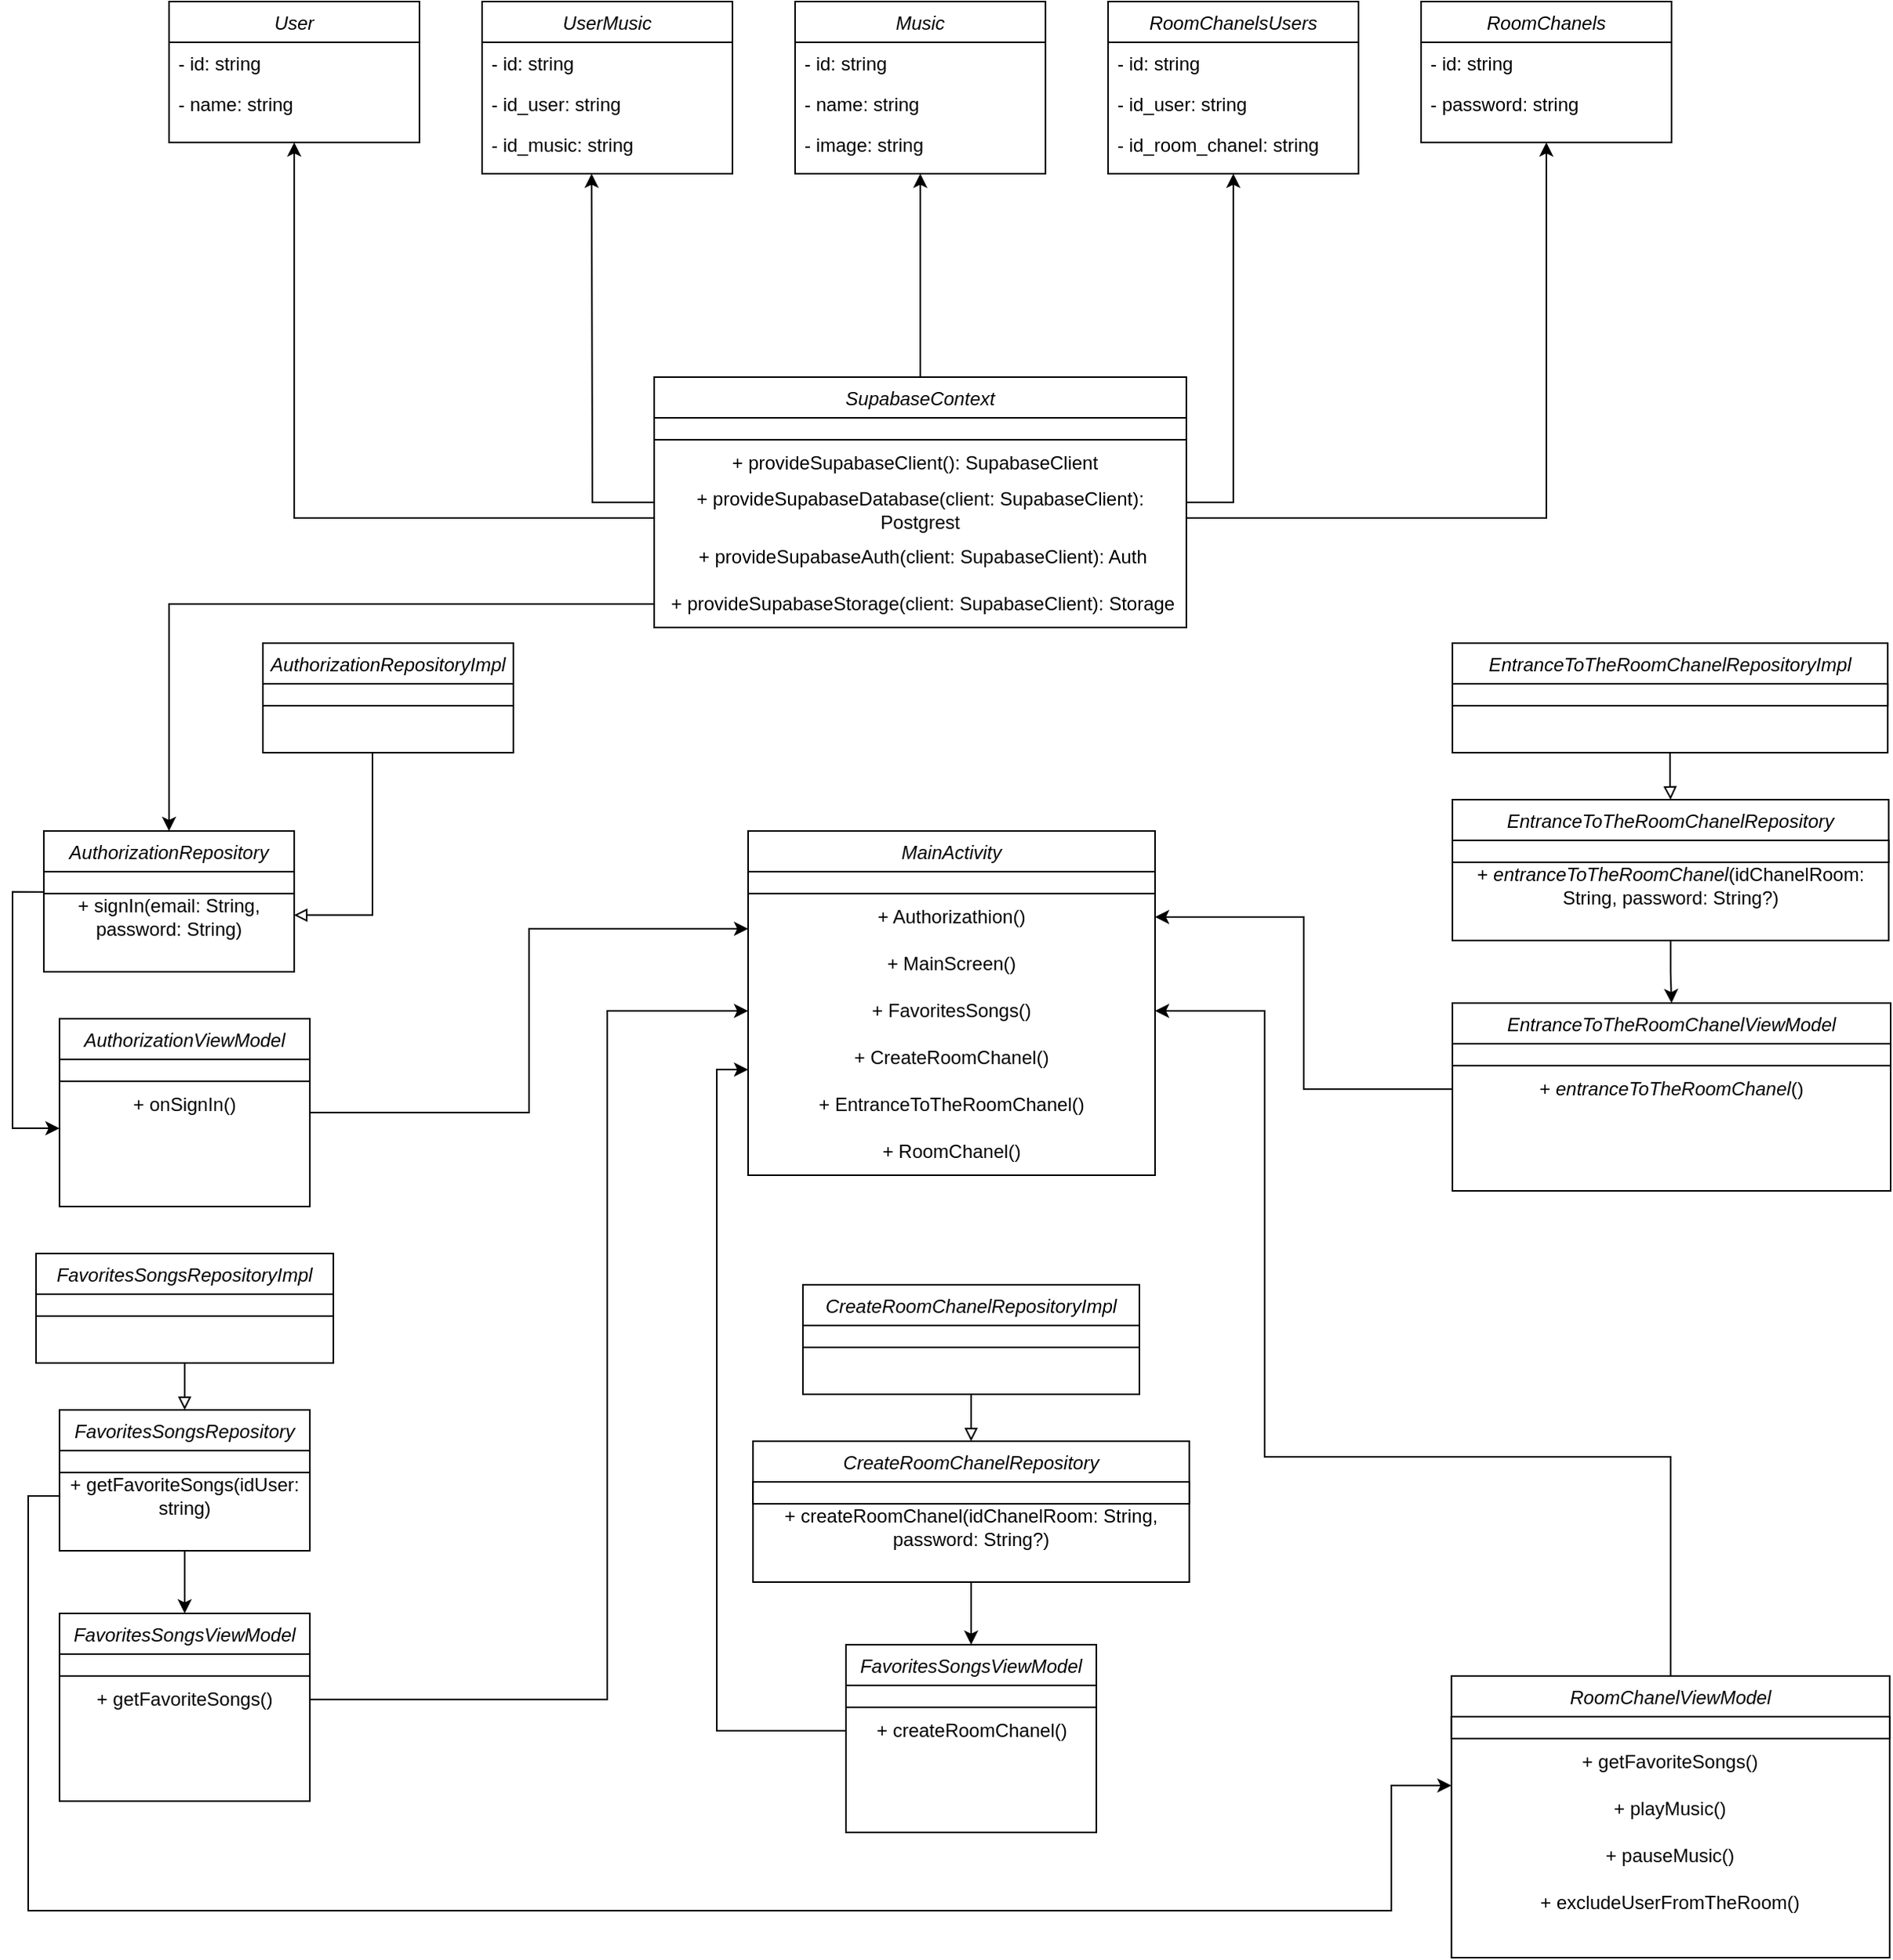 <mxfile version="26.0.16">
  <diagram id="C5RBs43oDa-KdzZeNtuy" name="Page-1">
    <mxGraphModel dx="2745" dy="2070" grid="1" gridSize="10" guides="1" tooltips="1" connect="1" arrows="1" fold="1" page="1" pageScale="1" pageWidth="827" pageHeight="1169" math="0" shadow="0">
      <root>
        <mxCell id="WIyWlLk6GJQsqaUBKTNV-0" />
        <mxCell id="WIyWlLk6GJQsqaUBKTNV-1" parent="WIyWlLk6GJQsqaUBKTNV-0" />
        <mxCell id="zkfFHV4jXpPFQw0GAbJ--0" value="User" style="swimlane;fontStyle=2;align=center;verticalAlign=top;childLayout=stackLayout;horizontal=1;startSize=26;horizontalStack=0;resizeParent=1;resizeLast=0;collapsible=1;marginBottom=0;rounded=0;shadow=0;strokeWidth=1;" parent="WIyWlLk6GJQsqaUBKTNV-1" vertex="1">
          <mxGeometry x="160" y="120" width="160" height="90" as="geometry">
            <mxRectangle x="230" y="140" width="160" height="26" as="alternateBounds" />
          </mxGeometry>
        </mxCell>
        <mxCell id="zkfFHV4jXpPFQw0GAbJ--1" value="- id: string" style="text;align=left;verticalAlign=top;spacingLeft=4;spacingRight=4;overflow=hidden;rotatable=0;points=[[0,0.5],[1,0.5]];portConstraint=eastwest;" parent="zkfFHV4jXpPFQw0GAbJ--0" vertex="1">
          <mxGeometry y="26" width="160" height="26" as="geometry" />
        </mxCell>
        <mxCell id="zkfFHV4jXpPFQw0GAbJ--2" value="- name: string" style="text;align=left;verticalAlign=top;spacingLeft=4;spacingRight=4;overflow=hidden;rotatable=0;points=[[0,0.5],[1,0.5]];portConstraint=eastwest;rounded=0;shadow=0;html=0;" parent="zkfFHV4jXpPFQw0GAbJ--0" vertex="1">
          <mxGeometry y="52" width="160" height="26" as="geometry" />
        </mxCell>
        <mxCell id="KlDe7rJjHXqxftYB2pDh-5" value="Music" style="swimlane;fontStyle=2;align=center;verticalAlign=top;childLayout=stackLayout;horizontal=1;startSize=26;horizontalStack=0;resizeParent=1;resizeLast=0;collapsible=1;marginBottom=0;rounded=0;shadow=0;strokeWidth=1;" vertex="1" parent="WIyWlLk6GJQsqaUBKTNV-1">
          <mxGeometry x="560" y="120" width="160" height="110" as="geometry">
            <mxRectangle x="230" y="140" width="160" height="26" as="alternateBounds" />
          </mxGeometry>
        </mxCell>
        <mxCell id="KlDe7rJjHXqxftYB2pDh-6" value="- id: string" style="text;align=left;verticalAlign=top;spacingLeft=4;spacingRight=4;overflow=hidden;rotatable=0;points=[[0,0.5],[1,0.5]];portConstraint=eastwest;" vertex="1" parent="KlDe7rJjHXqxftYB2pDh-5">
          <mxGeometry y="26" width="160" height="26" as="geometry" />
        </mxCell>
        <mxCell id="KlDe7rJjHXqxftYB2pDh-7" value="- name: string" style="text;align=left;verticalAlign=top;spacingLeft=4;spacingRight=4;overflow=hidden;rotatable=0;points=[[0,0.5],[1,0.5]];portConstraint=eastwest;rounded=0;shadow=0;html=0;" vertex="1" parent="KlDe7rJjHXqxftYB2pDh-5">
          <mxGeometry y="52" width="160" height="26" as="geometry" />
        </mxCell>
        <mxCell id="KlDe7rJjHXqxftYB2pDh-8" value="- image: string" style="text;align=left;verticalAlign=top;spacingLeft=4;spacingRight=4;overflow=hidden;rotatable=0;points=[[0,0.5],[1,0.5]];portConstraint=eastwest;rounded=0;shadow=0;html=0;" vertex="1" parent="KlDe7rJjHXqxftYB2pDh-5">
          <mxGeometry y="78" width="160" height="26" as="geometry" />
        </mxCell>
        <mxCell id="KlDe7rJjHXqxftYB2pDh-9" value="UserMusic" style="swimlane;fontStyle=2;align=center;verticalAlign=top;childLayout=stackLayout;horizontal=1;startSize=26;horizontalStack=0;resizeParent=1;resizeLast=0;collapsible=1;marginBottom=0;rounded=0;shadow=0;strokeWidth=1;" vertex="1" parent="WIyWlLk6GJQsqaUBKTNV-1">
          <mxGeometry x="360" y="120" width="160" height="110" as="geometry">
            <mxRectangle x="230" y="140" width="160" height="26" as="alternateBounds" />
          </mxGeometry>
        </mxCell>
        <mxCell id="KlDe7rJjHXqxftYB2pDh-10" value="- id: string" style="text;align=left;verticalAlign=top;spacingLeft=4;spacingRight=4;overflow=hidden;rotatable=0;points=[[0,0.5],[1,0.5]];portConstraint=eastwest;" vertex="1" parent="KlDe7rJjHXqxftYB2pDh-9">
          <mxGeometry y="26" width="160" height="26" as="geometry" />
        </mxCell>
        <mxCell id="KlDe7rJjHXqxftYB2pDh-11" value="- id_user: string" style="text;align=left;verticalAlign=top;spacingLeft=4;spacingRight=4;overflow=hidden;rotatable=0;points=[[0,0.5],[1,0.5]];portConstraint=eastwest;rounded=0;shadow=0;html=0;" vertex="1" parent="KlDe7rJjHXqxftYB2pDh-9">
          <mxGeometry y="52" width="160" height="26" as="geometry" />
        </mxCell>
        <mxCell id="KlDe7rJjHXqxftYB2pDh-12" value="- id_music: string" style="text;align=left;verticalAlign=top;spacingLeft=4;spacingRight=4;overflow=hidden;rotatable=0;points=[[0,0.5],[1,0.5]];portConstraint=eastwest;rounded=0;shadow=0;html=0;" vertex="1" parent="KlDe7rJjHXqxftYB2pDh-9">
          <mxGeometry y="78" width="160" height="26" as="geometry" />
        </mxCell>
        <mxCell id="KlDe7rJjHXqxftYB2pDh-13" value="RoomChanels" style="swimlane;fontStyle=2;align=center;verticalAlign=top;childLayout=stackLayout;horizontal=1;startSize=26;horizontalStack=0;resizeParent=1;resizeLast=0;collapsible=1;marginBottom=0;rounded=0;shadow=0;strokeWidth=1;" vertex="1" parent="WIyWlLk6GJQsqaUBKTNV-1">
          <mxGeometry x="960" y="120" width="160" height="90" as="geometry">
            <mxRectangle x="230" y="140" width="160" height="26" as="alternateBounds" />
          </mxGeometry>
        </mxCell>
        <mxCell id="KlDe7rJjHXqxftYB2pDh-14" value="- id: string" style="text;align=left;verticalAlign=top;spacingLeft=4;spacingRight=4;overflow=hidden;rotatable=0;points=[[0,0.5],[1,0.5]];portConstraint=eastwest;" vertex="1" parent="KlDe7rJjHXqxftYB2pDh-13">
          <mxGeometry y="26" width="160" height="26" as="geometry" />
        </mxCell>
        <mxCell id="KlDe7rJjHXqxftYB2pDh-16" value="- password: string" style="text;align=left;verticalAlign=top;spacingLeft=4;spacingRight=4;overflow=hidden;rotatable=0;points=[[0,0.5],[1,0.5]];portConstraint=eastwest;rounded=0;shadow=0;html=0;" vertex="1" parent="KlDe7rJjHXqxftYB2pDh-13">
          <mxGeometry y="52" width="160" height="26" as="geometry" />
        </mxCell>
        <mxCell id="KlDe7rJjHXqxftYB2pDh-17" value="RoomChanelsUsers" style="swimlane;fontStyle=2;align=center;verticalAlign=top;childLayout=stackLayout;horizontal=1;startSize=26;horizontalStack=0;resizeParent=1;resizeLast=0;collapsible=1;marginBottom=0;rounded=0;shadow=0;strokeWidth=1;" vertex="1" parent="WIyWlLk6GJQsqaUBKTNV-1">
          <mxGeometry x="760" y="120" width="160" height="110" as="geometry">
            <mxRectangle x="230" y="140" width="160" height="26" as="alternateBounds" />
          </mxGeometry>
        </mxCell>
        <mxCell id="KlDe7rJjHXqxftYB2pDh-18" value="- id: string" style="text;align=left;verticalAlign=top;spacingLeft=4;spacingRight=4;overflow=hidden;rotatable=0;points=[[0,0.5],[1,0.5]];portConstraint=eastwest;" vertex="1" parent="KlDe7rJjHXqxftYB2pDh-17">
          <mxGeometry y="26" width="160" height="26" as="geometry" />
        </mxCell>
        <mxCell id="KlDe7rJjHXqxftYB2pDh-19" value="- id_user: string" style="text;align=left;verticalAlign=top;spacingLeft=4;spacingRight=4;overflow=hidden;rotatable=0;points=[[0,0.5],[1,0.5]];portConstraint=eastwest;rounded=0;shadow=0;html=0;" vertex="1" parent="KlDe7rJjHXqxftYB2pDh-17">
          <mxGeometry y="52" width="160" height="26" as="geometry" />
        </mxCell>
        <mxCell id="KlDe7rJjHXqxftYB2pDh-20" value="- id_room_chanel: string" style="text;align=left;verticalAlign=top;spacingLeft=4;spacingRight=4;overflow=hidden;rotatable=0;points=[[0,0.5],[1,0.5]];portConstraint=eastwest;rounded=0;shadow=0;html=0;" vertex="1" parent="KlDe7rJjHXqxftYB2pDh-17">
          <mxGeometry y="78" width="160" height="26" as="geometry" />
        </mxCell>
        <mxCell id="KlDe7rJjHXqxftYB2pDh-35" style="edgeStyle=orthogonalEdgeStyle;rounded=0;orthogonalLoop=1;jettySize=auto;html=1;" edge="1" parent="WIyWlLk6GJQsqaUBKTNV-1" source="KlDe7rJjHXqxftYB2pDh-21">
          <mxGeometry relative="1" as="geometry">
            <mxPoint x="430" y="230" as="targetPoint" />
          </mxGeometry>
        </mxCell>
        <mxCell id="KlDe7rJjHXqxftYB2pDh-36" style="edgeStyle=orthogonalEdgeStyle;rounded=0;orthogonalLoop=1;jettySize=auto;html=1;entryX=0.5;entryY=1;entryDx=0;entryDy=0;" edge="1" parent="WIyWlLk6GJQsqaUBKTNV-1" source="KlDe7rJjHXqxftYB2pDh-21" target="KlDe7rJjHXqxftYB2pDh-5">
          <mxGeometry relative="1" as="geometry" />
        </mxCell>
        <mxCell id="KlDe7rJjHXqxftYB2pDh-37" style="edgeStyle=orthogonalEdgeStyle;rounded=0;orthogonalLoop=1;jettySize=auto;html=1;entryX=0.5;entryY=1;entryDx=0;entryDy=0;" edge="1" parent="WIyWlLk6GJQsqaUBKTNV-1" source="KlDe7rJjHXqxftYB2pDh-21" target="KlDe7rJjHXqxftYB2pDh-13">
          <mxGeometry relative="1" as="geometry">
            <Array as="points">
              <mxPoint x="1040" y="450" />
            </Array>
          </mxGeometry>
        </mxCell>
        <mxCell id="KlDe7rJjHXqxftYB2pDh-21" value="SupabaseContext" style="swimlane;fontStyle=2;align=center;verticalAlign=top;childLayout=stackLayout;horizontal=1;startSize=26;horizontalStack=0;resizeParent=1;resizeLast=0;collapsible=1;marginBottom=0;rounded=0;shadow=0;strokeWidth=1;" vertex="1" parent="WIyWlLk6GJQsqaUBKTNV-1">
          <mxGeometry x="470" y="360" width="340" height="160" as="geometry">
            <mxRectangle x="230" y="140" width="160" height="26" as="alternateBounds" />
          </mxGeometry>
        </mxCell>
        <mxCell id="KlDe7rJjHXqxftYB2pDh-29" value="" style="rounded=0;whiteSpace=wrap;html=1;" vertex="1" parent="KlDe7rJjHXqxftYB2pDh-21">
          <mxGeometry y="26" width="340" height="14" as="geometry" />
        </mxCell>
        <mxCell id="KlDe7rJjHXqxftYB2pDh-27" value="+&amp;nbsp;provideSupabaseClient():&amp;nbsp;SupabaseClient&amp;nbsp;&amp;nbsp;" style="text;html=1;align=center;verticalAlign=middle;whiteSpace=wrap;rounded=0;" vertex="1" parent="KlDe7rJjHXqxftYB2pDh-21">
          <mxGeometry y="40" width="340" height="30" as="geometry" />
        </mxCell>
        <mxCell id="KlDe7rJjHXqxftYB2pDh-28" value="+&amp;nbsp;provideSupabaseDatabase(client: SupabaseClient): Postgrest" style="text;html=1;align=center;verticalAlign=middle;whiteSpace=wrap;rounded=0;" vertex="1" parent="KlDe7rJjHXqxftYB2pDh-21">
          <mxGeometry y="70" width="340" height="30" as="geometry" />
        </mxCell>
        <mxCell id="KlDe7rJjHXqxftYB2pDh-32" value="&amp;nbsp;+ provideSupabaseAuth(client: SupabaseClient): Auth" style="text;html=1;align=center;verticalAlign=middle;whiteSpace=wrap;rounded=0;" vertex="1" parent="KlDe7rJjHXqxftYB2pDh-21">
          <mxGeometry y="100" width="340" height="30" as="geometry" />
        </mxCell>
        <mxCell id="KlDe7rJjHXqxftYB2pDh-33" value="&amp;nbsp;+ provideSupabaseStorage(client: SupabaseClient): Storage" style="text;html=1;align=center;verticalAlign=middle;whiteSpace=wrap;rounded=0;" vertex="1" parent="KlDe7rJjHXqxftYB2pDh-21">
          <mxGeometry y="130" width="340" height="30" as="geometry" />
        </mxCell>
        <mxCell id="KlDe7rJjHXqxftYB2pDh-34" style="edgeStyle=orthogonalEdgeStyle;rounded=0;orthogonalLoop=1;jettySize=auto;html=1;entryX=0.5;entryY=1;entryDx=0;entryDy=0;" edge="1" parent="WIyWlLk6GJQsqaUBKTNV-1" source="KlDe7rJjHXqxftYB2pDh-28" target="zkfFHV4jXpPFQw0GAbJ--0">
          <mxGeometry relative="1" as="geometry">
            <Array as="points">
              <mxPoint x="240" y="450" />
            </Array>
          </mxGeometry>
        </mxCell>
        <mxCell id="KlDe7rJjHXqxftYB2pDh-38" style="edgeStyle=orthogonalEdgeStyle;rounded=0;orthogonalLoop=1;jettySize=auto;html=1;entryX=0.5;entryY=1;entryDx=0;entryDy=0;" edge="1" parent="WIyWlLk6GJQsqaUBKTNV-1" source="KlDe7rJjHXqxftYB2pDh-28" target="KlDe7rJjHXqxftYB2pDh-17">
          <mxGeometry relative="1" as="geometry">
            <Array as="points">
              <mxPoint x="840" y="440" />
            </Array>
          </mxGeometry>
        </mxCell>
        <mxCell id="KlDe7rJjHXqxftYB2pDh-39" value="MainActivity" style="swimlane;fontStyle=2;align=center;verticalAlign=top;childLayout=stackLayout;horizontal=1;startSize=26;horizontalStack=0;resizeParent=1;resizeLast=0;collapsible=1;marginBottom=0;rounded=0;shadow=0;strokeWidth=1;" vertex="1" parent="WIyWlLk6GJQsqaUBKTNV-1">
          <mxGeometry x="530" y="650" width="260" height="220" as="geometry">
            <mxRectangle x="230" y="140" width="160" height="26" as="alternateBounds" />
          </mxGeometry>
        </mxCell>
        <mxCell id="KlDe7rJjHXqxftYB2pDh-42" value="" style="rounded=0;whiteSpace=wrap;html=1;" vertex="1" parent="KlDe7rJjHXqxftYB2pDh-39">
          <mxGeometry y="26" width="260" height="14" as="geometry" />
        </mxCell>
        <mxCell id="KlDe7rJjHXqxftYB2pDh-43" value="+ Authorizathion()" style="text;html=1;align=center;verticalAlign=middle;whiteSpace=wrap;rounded=0;" vertex="1" parent="KlDe7rJjHXqxftYB2pDh-39">
          <mxGeometry y="40" width="260" height="30" as="geometry" />
        </mxCell>
        <mxCell id="KlDe7rJjHXqxftYB2pDh-65" value="+ MainScreen()" style="text;html=1;align=center;verticalAlign=middle;whiteSpace=wrap;rounded=0;" vertex="1" parent="KlDe7rJjHXqxftYB2pDh-39">
          <mxGeometry y="70" width="260" height="30" as="geometry" />
        </mxCell>
        <mxCell id="KlDe7rJjHXqxftYB2pDh-66" value="+ FavoritesSongs()" style="text;html=1;align=center;verticalAlign=middle;whiteSpace=wrap;rounded=0;" vertex="1" parent="KlDe7rJjHXqxftYB2pDh-39">
          <mxGeometry y="100" width="260" height="30" as="geometry" />
        </mxCell>
        <mxCell id="KlDe7rJjHXqxftYB2pDh-68" value="+ CreateRoomChanel()" style="text;html=1;align=center;verticalAlign=middle;whiteSpace=wrap;rounded=0;" vertex="1" parent="KlDe7rJjHXqxftYB2pDh-39">
          <mxGeometry y="130" width="260" height="30" as="geometry" />
        </mxCell>
        <mxCell id="KlDe7rJjHXqxftYB2pDh-69" value="+ EntranceToTheRoomChanel()" style="text;html=1;align=center;verticalAlign=middle;whiteSpace=wrap;rounded=0;" vertex="1" parent="KlDe7rJjHXqxftYB2pDh-39">
          <mxGeometry y="160" width="260" height="30" as="geometry" />
        </mxCell>
        <mxCell id="KlDe7rJjHXqxftYB2pDh-104" value="+ RoomChanel()" style="text;html=1;align=center;verticalAlign=middle;whiteSpace=wrap;rounded=0;" vertex="1" parent="KlDe7rJjHXqxftYB2pDh-39">
          <mxGeometry y="190" width="260" height="30" as="geometry" />
        </mxCell>
        <mxCell id="KlDe7rJjHXqxftYB2pDh-70" style="edgeStyle=orthogonalEdgeStyle;rounded=0;orthogonalLoop=1;jettySize=auto;html=1;entryX=0;entryY=0.75;entryDx=0;entryDy=0;" edge="1" parent="WIyWlLk6GJQsqaUBKTNV-1" source="KlDe7rJjHXqxftYB2pDh-44" target="KlDe7rJjHXqxftYB2pDh-43">
          <mxGeometry relative="1" as="geometry" />
        </mxCell>
        <mxCell id="KlDe7rJjHXqxftYB2pDh-44" value="AuthorizationViewModel" style="swimlane;fontStyle=2;align=center;verticalAlign=top;childLayout=stackLayout;horizontal=1;startSize=26;horizontalStack=0;resizeParent=1;resizeLast=0;collapsible=1;marginBottom=0;rounded=0;shadow=0;strokeWidth=1;" vertex="1" parent="WIyWlLk6GJQsqaUBKTNV-1">
          <mxGeometry x="90" y="770" width="160" height="120" as="geometry">
            <mxRectangle x="230" y="140" width="160" height="26" as="alternateBounds" />
          </mxGeometry>
        </mxCell>
        <mxCell id="KlDe7rJjHXqxftYB2pDh-58" value="" style="rounded=0;whiteSpace=wrap;html=1;" vertex="1" parent="KlDe7rJjHXqxftYB2pDh-44">
          <mxGeometry y="26" width="160" height="14" as="geometry" />
        </mxCell>
        <mxCell id="KlDe7rJjHXqxftYB2pDh-59" value="+ onSignIn()" style="text;html=1;align=center;verticalAlign=middle;whiteSpace=wrap;rounded=0;" vertex="1" parent="KlDe7rJjHXqxftYB2pDh-44">
          <mxGeometry y="40" width="160" height="30" as="geometry" />
        </mxCell>
        <mxCell id="KlDe7rJjHXqxftYB2pDh-47" value="AuthorizationRepository" style="swimlane;fontStyle=2;align=center;verticalAlign=top;childLayout=stackLayout;horizontal=1;startSize=26;horizontalStack=0;resizeParent=1;resizeLast=0;collapsible=1;marginBottom=0;rounded=0;shadow=0;strokeWidth=1;" vertex="1" parent="WIyWlLk6GJQsqaUBKTNV-1">
          <mxGeometry x="80" y="650" width="160" height="90" as="geometry">
            <mxRectangle x="230" y="140" width="160" height="26" as="alternateBounds" />
          </mxGeometry>
        </mxCell>
        <mxCell id="KlDe7rJjHXqxftYB2pDh-62" value="" style="rounded=0;whiteSpace=wrap;html=1;" vertex="1" parent="KlDe7rJjHXqxftYB2pDh-47">
          <mxGeometry y="26" width="160" height="14" as="geometry" />
        </mxCell>
        <mxCell id="KlDe7rJjHXqxftYB2pDh-63" value="+ signIn(email: String, password: String)" style="text;html=1;align=center;verticalAlign=middle;whiteSpace=wrap;rounded=0;" vertex="1" parent="KlDe7rJjHXqxftYB2pDh-47">
          <mxGeometry y="40" width="160" height="30" as="geometry" />
        </mxCell>
        <mxCell id="KlDe7rJjHXqxftYB2pDh-50" value="AuthorizationRepositoryImpl" style="swimlane;fontStyle=2;align=center;verticalAlign=top;childLayout=stackLayout;horizontal=1;startSize=26;horizontalStack=0;resizeParent=1;resizeLast=0;collapsible=1;marginBottom=0;rounded=0;shadow=0;strokeWidth=1;" vertex="1" parent="WIyWlLk6GJQsqaUBKTNV-1">
          <mxGeometry x="220" y="530" width="160" height="70" as="geometry">
            <mxRectangle x="230" y="140" width="160" height="26" as="alternateBounds" />
          </mxGeometry>
        </mxCell>
        <mxCell id="KlDe7rJjHXqxftYB2pDh-60" value="" style="rounded=0;whiteSpace=wrap;html=1;" vertex="1" parent="KlDe7rJjHXqxftYB2pDh-50">
          <mxGeometry y="26" width="160" height="14" as="geometry" />
        </mxCell>
        <mxCell id="KlDe7rJjHXqxftYB2pDh-56" style="edgeStyle=orthogonalEdgeStyle;rounded=0;orthogonalLoop=1;jettySize=auto;html=1;entryX=0.999;entryY=1.069;entryDx=0;entryDy=0;entryPerimeter=0;endArrow=block;endFill=0;" edge="1" parent="WIyWlLk6GJQsqaUBKTNV-1">
          <mxGeometry relative="1" as="geometry">
            <mxPoint x="239.84" y="703.794" as="targetPoint" />
            <mxPoint x="290" y="600" as="sourcePoint" />
            <Array as="points">
              <mxPoint x="290" y="704" />
            </Array>
          </mxGeometry>
        </mxCell>
        <mxCell id="KlDe7rJjHXqxftYB2pDh-57" style="edgeStyle=orthogonalEdgeStyle;rounded=0;orthogonalLoop=1;jettySize=auto;html=1;entryX=0;entryY=1;entryDx=0;entryDy=0;" edge="1" parent="WIyWlLk6GJQsqaUBKTNV-1" target="KlDe7rJjHXqxftYB2pDh-59">
          <mxGeometry relative="1" as="geometry">
            <mxPoint x="80" y="688.947" as="sourcePoint" />
            <mxPoint x="89.2" y="899.582" as="targetPoint" />
            <Array as="points">
              <mxPoint x="60" y="689" />
              <mxPoint x="60" y="840" />
            </Array>
          </mxGeometry>
        </mxCell>
        <mxCell id="KlDe7rJjHXqxftYB2pDh-64" style="edgeStyle=orthogonalEdgeStyle;rounded=0;orthogonalLoop=1;jettySize=auto;html=1;entryX=0.5;entryY=0;entryDx=0;entryDy=0;" edge="1" parent="WIyWlLk6GJQsqaUBKTNV-1" source="KlDe7rJjHXqxftYB2pDh-33" target="KlDe7rJjHXqxftYB2pDh-47">
          <mxGeometry relative="1" as="geometry" />
        </mxCell>
        <mxCell id="KlDe7rJjHXqxftYB2pDh-71" value="FavoritesSongsViewModel" style="swimlane;fontStyle=2;align=center;verticalAlign=top;childLayout=stackLayout;horizontal=1;startSize=26;horizontalStack=0;resizeParent=1;resizeLast=0;collapsible=1;marginBottom=0;rounded=0;shadow=0;strokeWidth=1;" vertex="1" parent="WIyWlLk6GJQsqaUBKTNV-1">
          <mxGeometry x="90" y="1150" width="160" height="120" as="geometry">
            <mxRectangle x="230" y="140" width="160" height="26" as="alternateBounds" />
          </mxGeometry>
        </mxCell>
        <mxCell id="KlDe7rJjHXqxftYB2pDh-72" value="" style="rounded=0;whiteSpace=wrap;html=1;" vertex="1" parent="KlDe7rJjHXqxftYB2pDh-71">
          <mxGeometry y="26" width="160" height="14" as="geometry" />
        </mxCell>
        <mxCell id="KlDe7rJjHXqxftYB2pDh-73" value="+ getFavoriteSongs()" style="text;html=1;align=center;verticalAlign=middle;whiteSpace=wrap;rounded=0;" vertex="1" parent="KlDe7rJjHXqxftYB2pDh-71">
          <mxGeometry y="40" width="160" height="30" as="geometry" />
        </mxCell>
        <mxCell id="KlDe7rJjHXqxftYB2pDh-80" style="edgeStyle=orthogonalEdgeStyle;rounded=0;orthogonalLoop=1;jettySize=auto;html=1;entryX=0.5;entryY=0;entryDx=0;entryDy=0;" edge="1" parent="WIyWlLk6GJQsqaUBKTNV-1" source="KlDe7rJjHXqxftYB2pDh-74" target="KlDe7rJjHXqxftYB2pDh-71">
          <mxGeometry relative="1" as="geometry" />
        </mxCell>
        <mxCell id="KlDe7rJjHXqxftYB2pDh-74" value="FavoritesSongsRepository" style="swimlane;fontStyle=2;align=center;verticalAlign=top;childLayout=stackLayout;horizontal=1;startSize=26;horizontalStack=0;resizeParent=1;resizeLast=0;collapsible=1;marginBottom=0;rounded=0;shadow=0;strokeWidth=1;" vertex="1" parent="WIyWlLk6GJQsqaUBKTNV-1">
          <mxGeometry x="90" y="1020" width="160" height="90" as="geometry">
            <mxRectangle x="230" y="140" width="160" height="26" as="alternateBounds" />
          </mxGeometry>
        </mxCell>
        <mxCell id="KlDe7rJjHXqxftYB2pDh-75" value="" style="rounded=0;whiteSpace=wrap;html=1;" vertex="1" parent="KlDe7rJjHXqxftYB2pDh-74">
          <mxGeometry y="26" width="160" height="14" as="geometry" />
        </mxCell>
        <mxCell id="KlDe7rJjHXqxftYB2pDh-76" value="+ getFavoriteSongs(idUser: string)" style="text;html=1;align=center;verticalAlign=middle;whiteSpace=wrap;rounded=0;" vertex="1" parent="KlDe7rJjHXqxftYB2pDh-74">
          <mxGeometry y="40" width="160" height="30" as="geometry" />
        </mxCell>
        <mxCell id="KlDe7rJjHXqxftYB2pDh-79" style="edgeStyle=orthogonalEdgeStyle;rounded=0;orthogonalLoop=1;jettySize=auto;html=1;entryX=0.5;entryY=0;entryDx=0;entryDy=0;endArrow=block;endFill=0;" edge="1" parent="WIyWlLk6GJQsqaUBKTNV-1" source="KlDe7rJjHXqxftYB2pDh-77" target="KlDe7rJjHXqxftYB2pDh-74">
          <mxGeometry relative="1" as="geometry" />
        </mxCell>
        <mxCell id="KlDe7rJjHXqxftYB2pDh-77" value="FavoritesSongsRepositoryImpl" style="swimlane;fontStyle=2;align=center;verticalAlign=top;childLayout=stackLayout;horizontal=1;startSize=26;horizontalStack=0;resizeParent=1;resizeLast=0;collapsible=1;marginBottom=0;rounded=0;shadow=0;strokeWidth=1;" vertex="1" parent="WIyWlLk6GJQsqaUBKTNV-1">
          <mxGeometry x="75" y="920" width="190" height="70" as="geometry">
            <mxRectangle x="230" y="140" width="160" height="26" as="alternateBounds" />
          </mxGeometry>
        </mxCell>
        <mxCell id="KlDe7rJjHXqxftYB2pDh-78" value="" style="rounded=0;whiteSpace=wrap;html=1;" vertex="1" parent="KlDe7rJjHXqxftYB2pDh-77">
          <mxGeometry y="26" width="190" height="14" as="geometry" />
        </mxCell>
        <mxCell id="KlDe7rJjHXqxftYB2pDh-81" style="edgeStyle=orthogonalEdgeStyle;rounded=0;orthogonalLoop=1;jettySize=auto;html=1;entryX=0;entryY=0.5;entryDx=0;entryDy=0;" edge="1" parent="WIyWlLk6GJQsqaUBKTNV-1" source="KlDe7rJjHXqxftYB2pDh-73" target="KlDe7rJjHXqxftYB2pDh-66">
          <mxGeometry relative="1" as="geometry">
            <Array as="points">
              <mxPoint x="440" y="1205" />
              <mxPoint x="440" y="765" />
            </Array>
          </mxGeometry>
        </mxCell>
        <mxCell id="KlDe7rJjHXqxftYB2pDh-82" value="FavoritesSongsViewModel" style="swimlane;fontStyle=2;align=center;verticalAlign=top;childLayout=stackLayout;horizontal=1;startSize=26;horizontalStack=0;resizeParent=1;resizeLast=0;collapsible=1;marginBottom=0;rounded=0;shadow=0;strokeWidth=1;" vertex="1" parent="WIyWlLk6GJQsqaUBKTNV-1">
          <mxGeometry x="592.5" y="1170" width="160" height="120" as="geometry">
            <mxRectangle x="230" y="140" width="160" height="26" as="alternateBounds" />
          </mxGeometry>
        </mxCell>
        <mxCell id="KlDe7rJjHXqxftYB2pDh-83" value="" style="rounded=0;whiteSpace=wrap;html=1;" vertex="1" parent="KlDe7rJjHXqxftYB2pDh-82">
          <mxGeometry y="26" width="160" height="14" as="geometry" />
        </mxCell>
        <mxCell id="KlDe7rJjHXqxftYB2pDh-84" value="+ createRoomChanel()" style="text;html=1;align=center;verticalAlign=middle;whiteSpace=wrap;rounded=0;" vertex="1" parent="KlDe7rJjHXqxftYB2pDh-82">
          <mxGeometry y="40" width="160" height="30" as="geometry" />
        </mxCell>
        <mxCell id="KlDe7rJjHXqxftYB2pDh-85" style="edgeStyle=orthogonalEdgeStyle;rounded=0;orthogonalLoop=1;jettySize=auto;html=1;entryX=0.5;entryY=0;entryDx=0;entryDy=0;" edge="1" parent="WIyWlLk6GJQsqaUBKTNV-1" source="KlDe7rJjHXqxftYB2pDh-86" target="KlDe7rJjHXqxftYB2pDh-82">
          <mxGeometry relative="1" as="geometry" />
        </mxCell>
        <mxCell id="KlDe7rJjHXqxftYB2pDh-86" value="CreateRoomChanelRepository" style="swimlane;fontStyle=2;align=center;verticalAlign=top;childLayout=stackLayout;horizontal=1;startSize=26;horizontalStack=0;resizeParent=1;resizeLast=0;collapsible=1;marginBottom=0;rounded=0;shadow=0;strokeWidth=1;" vertex="1" parent="WIyWlLk6GJQsqaUBKTNV-1">
          <mxGeometry x="533.12" y="1040" width="278.75" height="90" as="geometry">
            <mxRectangle x="230" y="140" width="160" height="26" as="alternateBounds" />
          </mxGeometry>
        </mxCell>
        <mxCell id="KlDe7rJjHXqxftYB2pDh-87" value="" style="rounded=0;whiteSpace=wrap;html=1;" vertex="1" parent="KlDe7rJjHXqxftYB2pDh-86">
          <mxGeometry y="26" width="278.75" height="14" as="geometry" />
        </mxCell>
        <mxCell id="KlDe7rJjHXqxftYB2pDh-88" value="+ createRoomChanel(idChanelRoom: String, password: String?)" style="text;html=1;align=center;verticalAlign=middle;whiteSpace=wrap;rounded=0;" vertex="1" parent="KlDe7rJjHXqxftYB2pDh-86">
          <mxGeometry y="40" width="278.75" height="30" as="geometry" />
        </mxCell>
        <mxCell id="KlDe7rJjHXqxftYB2pDh-89" style="edgeStyle=orthogonalEdgeStyle;rounded=0;orthogonalLoop=1;jettySize=auto;html=1;entryX=0.5;entryY=0;entryDx=0;entryDy=0;endArrow=block;endFill=0;" edge="1" parent="WIyWlLk6GJQsqaUBKTNV-1" source="KlDe7rJjHXqxftYB2pDh-90" target="KlDe7rJjHXqxftYB2pDh-86">
          <mxGeometry relative="1" as="geometry" />
        </mxCell>
        <mxCell id="KlDe7rJjHXqxftYB2pDh-90" value="CreateRoomChanelRepositoryImpl" style="swimlane;fontStyle=2;align=center;verticalAlign=top;childLayout=stackLayout;horizontal=1;startSize=26;horizontalStack=0;resizeParent=1;resizeLast=0;collapsible=1;marginBottom=0;rounded=0;shadow=0;strokeWidth=1;" vertex="1" parent="WIyWlLk6GJQsqaUBKTNV-1">
          <mxGeometry x="565" y="940" width="215" height="70" as="geometry">
            <mxRectangle x="230" y="140" width="160" height="26" as="alternateBounds" />
          </mxGeometry>
        </mxCell>
        <mxCell id="KlDe7rJjHXqxftYB2pDh-91" value="" style="rounded=0;whiteSpace=wrap;html=1;" vertex="1" parent="KlDe7rJjHXqxftYB2pDh-90">
          <mxGeometry y="26" width="215" height="14" as="geometry" />
        </mxCell>
        <mxCell id="KlDe7rJjHXqxftYB2pDh-92" style="edgeStyle=orthogonalEdgeStyle;rounded=0;orthogonalLoop=1;jettySize=auto;html=1;entryX=0;entryY=0.75;entryDx=0;entryDy=0;" edge="1" parent="WIyWlLk6GJQsqaUBKTNV-1" source="KlDe7rJjHXqxftYB2pDh-84" target="KlDe7rJjHXqxftYB2pDh-68">
          <mxGeometry relative="1" as="geometry">
            <Array as="points">
              <mxPoint x="510" y="1225" />
              <mxPoint x="510" y="803" />
            </Array>
          </mxGeometry>
        </mxCell>
        <mxCell id="KlDe7rJjHXqxftYB2pDh-93" value="EntranceToTheRoomChanelViewModel" style="swimlane;fontStyle=2;align=center;verticalAlign=top;childLayout=stackLayout;horizontal=1;startSize=26;horizontalStack=0;resizeParent=1;resizeLast=0;collapsible=1;marginBottom=0;rounded=0;shadow=0;strokeWidth=1;" vertex="1" parent="WIyWlLk6GJQsqaUBKTNV-1">
          <mxGeometry x="980" y="760" width="280" height="120" as="geometry">
            <mxRectangle x="230" y="140" width="160" height="26" as="alternateBounds" />
          </mxGeometry>
        </mxCell>
        <mxCell id="KlDe7rJjHXqxftYB2pDh-94" value="" style="rounded=0;whiteSpace=wrap;html=1;" vertex="1" parent="KlDe7rJjHXqxftYB2pDh-93">
          <mxGeometry y="26" width="280" height="14" as="geometry" />
        </mxCell>
        <mxCell id="KlDe7rJjHXqxftYB2pDh-95" value="+&amp;nbsp;&lt;span style=&quot;font-style: italic; text-wrap-mode: nowrap;&quot;&gt;entranceToTheRoomChanel&lt;/span&gt;()" style="text;html=1;align=center;verticalAlign=middle;whiteSpace=wrap;rounded=0;" vertex="1" parent="KlDe7rJjHXqxftYB2pDh-93">
          <mxGeometry y="40" width="280" height="30" as="geometry" />
        </mxCell>
        <mxCell id="KlDe7rJjHXqxftYB2pDh-96" style="edgeStyle=orthogonalEdgeStyle;rounded=0;orthogonalLoop=1;jettySize=auto;html=1;entryX=0.5;entryY=0;entryDx=0;entryDy=0;" edge="1" parent="WIyWlLk6GJQsqaUBKTNV-1" source="KlDe7rJjHXqxftYB2pDh-97" target="KlDe7rJjHXqxftYB2pDh-93">
          <mxGeometry relative="1" as="geometry" />
        </mxCell>
        <mxCell id="KlDe7rJjHXqxftYB2pDh-97" value="EntranceToTheRoomChanelRepository" style="swimlane;fontStyle=2;align=center;verticalAlign=top;childLayout=stackLayout;horizontal=1;startSize=26;horizontalStack=0;resizeParent=1;resizeLast=0;collapsible=1;marginBottom=0;rounded=0;shadow=0;strokeWidth=1;" vertex="1" parent="WIyWlLk6GJQsqaUBKTNV-1">
          <mxGeometry x="980" y="630" width="278.75" height="90" as="geometry">
            <mxRectangle x="230" y="140" width="160" height="26" as="alternateBounds" />
          </mxGeometry>
        </mxCell>
        <mxCell id="KlDe7rJjHXqxftYB2pDh-98" value="" style="rounded=0;whiteSpace=wrap;html=1;" vertex="1" parent="KlDe7rJjHXqxftYB2pDh-97">
          <mxGeometry y="26" width="278.75" height="14" as="geometry" />
        </mxCell>
        <mxCell id="KlDe7rJjHXqxftYB2pDh-99" value="+&amp;nbsp;&lt;span style=&quot;font-style: italic; text-wrap-mode: nowrap;&quot;&gt;entranceToTheRoomChanel&lt;/span&gt;(idChanelRoom: String, password: String?)" style="text;html=1;align=center;verticalAlign=middle;whiteSpace=wrap;rounded=0;" vertex="1" parent="KlDe7rJjHXqxftYB2pDh-97">
          <mxGeometry y="40" width="278.75" height="30" as="geometry" />
        </mxCell>
        <mxCell id="KlDe7rJjHXqxftYB2pDh-100" style="edgeStyle=orthogonalEdgeStyle;rounded=0;orthogonalLoop=1;jettySize=auto;html=1;entryX=0.5;entryY=0;entryDx=0;entryDy=0;endArrow=block;endFill=0;" edge="1" parent="WIyWlLk6GJQsqaUBKTNV-1" source="KlDe7rJjHXqxftYB2pDh-101" target="KlDe7rJjHXqxftYB2pDh-97">
          <mxGeometry relative="1" as="geometry" />
        </mxCell>
        <mxCell id="KlDe7rJjHXqxftYB2pDh-101" value="EntranceToTheRoomChanelRepositoryImpl" style="swimlane;fontStyle=2;align=center;verticalAlign=top;childLayout=stackLayout;horizontal=1;startSize=26;horizontalStack=0;resizeParent=1;resizeLast=0;collapsible=1;marginBottom=0;rounded=0;shadow=0;strokeWidth=1;" vertex="1" parent="WIyWlLk6GJQsqaUBKTNV-1">
          <mxGeometry x="980" y="530" width="278.12" height="70" as="geometry">
            <mxRectangle x="230" y="140" width="160" height="26" as="alternateBounds" />
          </mxGeometry>
        </mxCell>
        <mxCell id="KlDe7rJjHXqxftYB2pDh-102" value="" style="rounded=0;whiteSpace=wrap;html=1;" vertex="1" parent="KlDe7rJjHXqxftYB2pDh-101">
          <mxGeometry y="26" width="278.12" height="14" as="geometry" />
        </mxCell>
        <mxCell id="KlDe7rJjHXqxftYB2pDh-103" style="edgeStyle=orthogonalEdgeStyle;rounded=0;orthogonalLoop=1;jettySize=auto;html=1;entryX=1;entryY=0.5;entryDx=0;entryDy=0;" edge="1" parent="WIyWlLk6GJQsqaUBKTNV-1" source="KlDe7rJjHXqxftYB2pDh-95" target="KlDe7rJjHXqxftYB2pDh-43">
          <mxGeometry relative="1" as="geometry" />
        </mxCell>
        <mxCell id="KlDe7rJjHXqxftYB2pDh-119" style="edgeStyle=orthogonalEdgeStyle;rounded=0;orthogonalLoop=1;jettySize=auto;html=1;entryX=1;entryY=0.5;entryDx=0;entryDy=0;" edge="1" parent="WIyWlLk6GJQsqaUBKTNV-1" source="KlDe7rJjHXqxftYB2pDh-105" target="KlDe7rJjHXqxftYB2pDh-66">
          <mxGeometry relative="1" as="geometry">
            <Array as="points">
              <mxPoint x="1119" y="1050" />
              <mxPoint x="860" y="1050" />
              <mxPoint x="860" y="765" />
            </Array>
          </mxGeometry>
        </mxCell>
        <mxCell id="KlDe7rJjHXqxftYB2pDh-105" value="RoomChanelViewModel" style="swimlane;fontStyle=2;align=center;verticalAlign=top;childLayout=stackLayout;horizontal=1;startSize=26;horizontalStack=0;resizeParent=1;resizeLast=0;collapsible=1;marginBottom=0;rounded=0;shadow=0;strokeWidth=1;" vertex="1" parent="WIyWlLk6GJQsqaUBKTNV-1">
          <mxGeometry x="979.38" y="1190" width="280" height="180" as="geometry">
            <mxRectangle x="230" y="140" width="160" height="26" as="alternateBounds" />
          </mxGeometry>
        </mxCell>
        <mxCell id="KlDe7rJjHXqxftYB2pDh-106" value="" style="rounded=0;whiteSpace=wrap;html=1;" vertex="1" parent="KlDe7rJjHXqxftYB2pDh-105">
          <mxGeometry y="26" width="280" height="14" as="geometry" />
        </mxCell>
        <mxCell id="KlDe7rJjHXqxftYB2pDh-107" value="+ getFavoriteSongs()" style="text;html=1;align=center;verticalAlign=middle;whiteSpace=wrap;rounded=0;" vertex="1" parent="KlDe7rJjHXqxftYB2pDh-105">
          <mxGeometry y="40" width="280" height="30" as="geometry" />
        </mxCell>
        <mxCell id="KlDe7rJjHXqxftYB2pDh-116" value="+ playMusic()" style="text;html=1;align=center;verticalAlign=middle;whiteSpace=wrap;rounded=0;" vertex="1" parent="KlDe7rJjHXqxftYB2pDh-105">
          <mxGeometry y="70" width="280" height="30" as="geometry" />
        </mxCell>
        <mxCell id="KlDe7rJjHXqxftYB2pDh-117" value="+ pauseMusic()" style="text;html=1;align=center;verticalAlign=middle;whiteSpace=wrap;rounded=0;" vertex="1" parent="KlDe7rJjHXqxftYB2pDh-105">
          <mxGeometry y="100" width="280" height="30" as="geometry" />
        </mxCell>
        <mxCell id="KlDe7rJjHXqxftYB2pDh-118" value="+ excludeUserFromTheRoom()" style="text;html=1;align=center;verticalAlign=middle;whiteSpace=wrap;rounded=0;" vertex="1" parent="KlDe7rJjHXqxftYB2pDh-105">
          <mxGeometry y="130" width="280" height="30" as="geometry" />
        </mxCell>
        <mxCell id="KlDe7rJjHXqxftYB2pDh-115" style="edgeStyle=orthogonalEdgeStyle;rounded=0;orthogonalLoop=1;jettySize=auto;html=1;entryX=0;entryY=1;entryDx=0;entryDy=0;" edge="1" parent="WIyWlLk6GJQsqaUBKTNV-1" source="KlDe7rJjHXqxftYB2pDh-76" target="KlDe7rJjHXqxftYB2pDh-107">
          <mxGeometry relative="1" as="geometry">
            <mxPoint x="970" y="1260" as="targetPoint" />
            <Array as="points">
              <mxPoint x="70" y="1075" />
              <mxPoint x="70" y="1340" />
              <mxPoint x="941" y="1340" />
              <mxPoint x="941" y="1260" />
            </Array>
          </mxGeometry>
        </mxCell>
      </root>
    </mxGraphModel>
  </diagram>
</mxfile>
